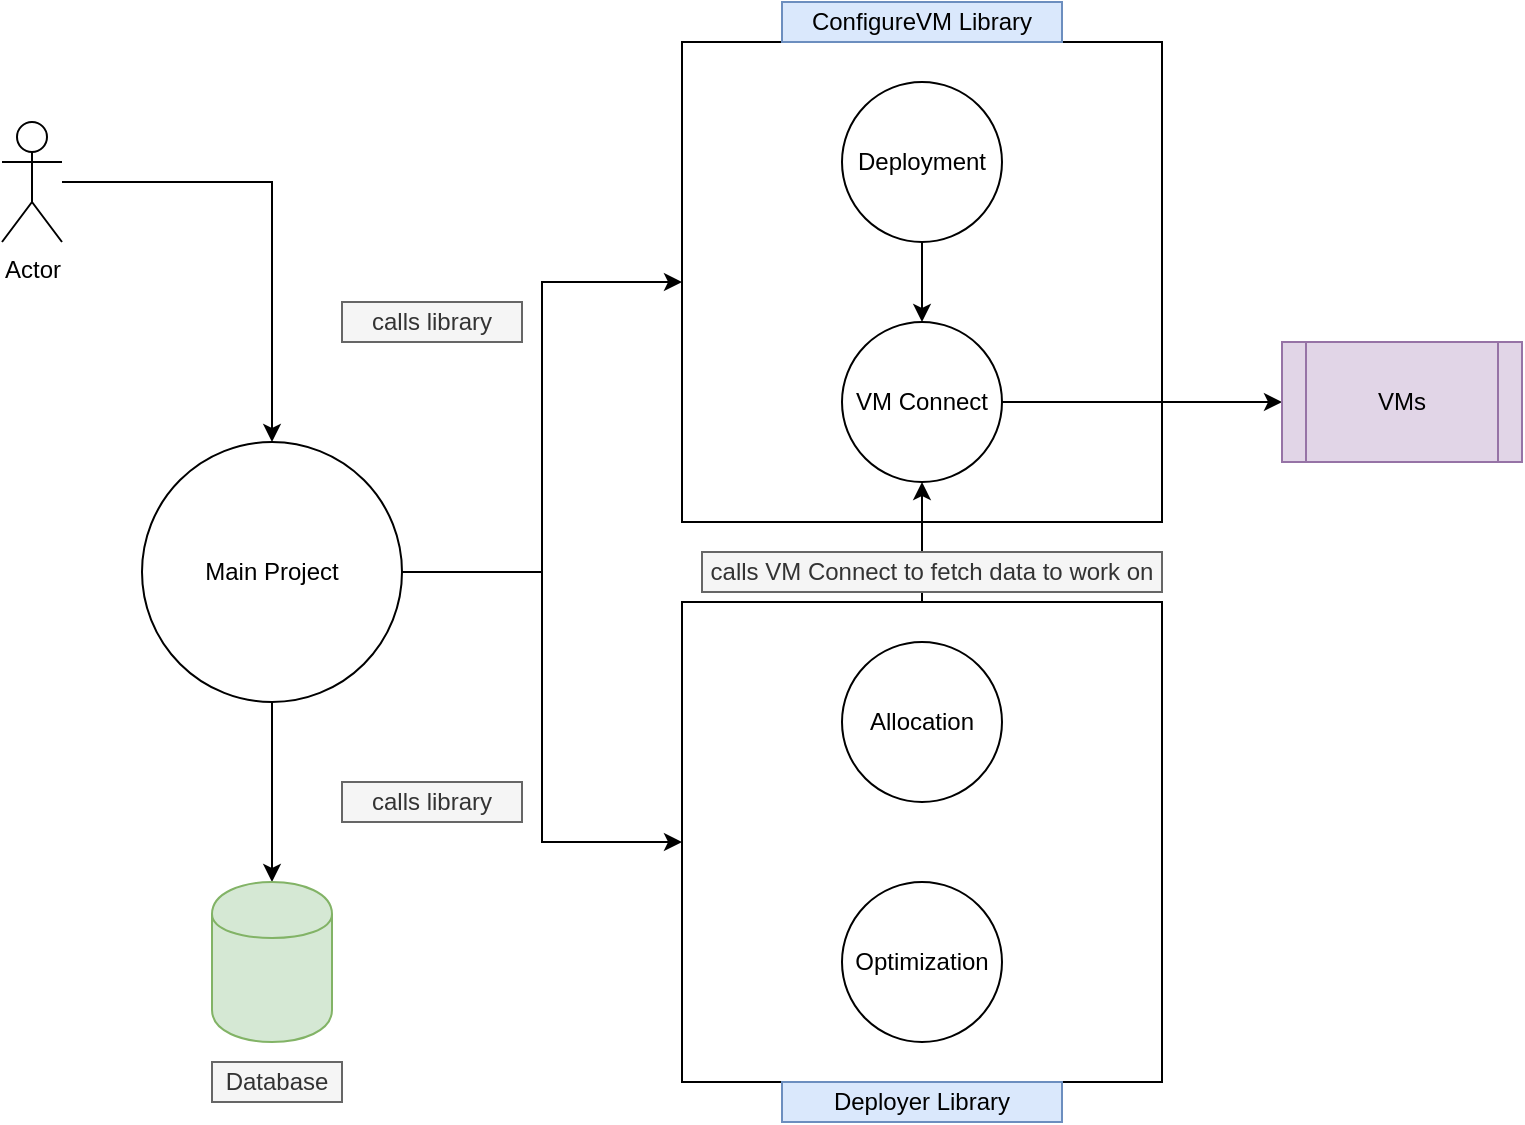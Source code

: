 <mxfile version="12.3.8" type="device" pages="1"><diagram id="xeJJE5exjijXT0NVP57e" name="Page-1"><mxGraphModel dx="1408" dy="706" grid="1" gridSize="10" guides="1" tooltips="1" connect="1" arrows="1" fold="1" page="1" pageScale="1" pageWidth="827" pageHeight="1169" math="0" shadow="0"><root><mxCell id="0"/><mxCell id="1" parent="0"/><mxCell id="7yPyq0md2j2pzHNOWSc_-12" style="edgeStyle=orthogonalEdgeStyle;rounded=0;orthogonalLoop=1;jettySize=auto;html=1;" edge="1" parent="1" source="7yPyq0md2j2pzHNOWSc_-1" target="7yPyq0md2j2pzHNOWSc_-3"><mxGeometry relative="1" as="geometry"/></mxCell><mxCell id="7yPyq0md2j2pzHNOWSc_-13" style="edgeStyle=orthogonalEdgeStyle;rounded=0;orthogonalLoop=1;jettySize=auto;html=1;" edge="1" parent="1" source="7yPyq0md2j2pzHNOWSc_-1" target="7yPyq0md2j2pzHNOWSc_-6"><mxGeometry relative="1" as="geometry"/></mxCell><mxCell id="7yPyq0md2j2pzHNOWSc_-22" style="edgeStyle=orthogonalEdgeStyle;rounded=0;orthogonalLoop=1;jettySize=auto;html=1;fontColor=#FFFFFF;" edge="1" parent="1" source="7yPyq0md2j2pzHNOWSc_-1" target="7yPyq0md2j2pzHNOWSc_-21"><mxGeometry relative="1" as="geometry"/></mxCell><mxCell id="7yPyq0md2j2pzHNOWSc_-1" value="Main Project" style="ellipse;whiteSpace=wrap;html=1;aspect=fixed;" vertex="1" parent="1"><mxGeometry x="130" y="240" width="130" height="130" as="geometry"/></mxCell><mxCell id="7yPyq0md2j2pzHNOWSc_-3" value="" style="whiteSpace=wrap;html=1;aspect=fixed;" vertex="1" parent="1"><mxGeometry x="400" y="40" width="240" height="240" as="geometry"/></mxCell><mxCell id="7yPyq0md2j2pzHNOWSc_-35" style="edgeStyle=orthogonalEdgeStyle;rounded=0;orthogonalLoop=1;jettySize=auto;html=1;exitX=0.5;exitY=1;exitDx=0;exitDy=0;fontColor=#FFFFFF;" edge="1" parent="1" source="7yPyq0md2j2pzHNOWSc_-4" target="7yPyq0md2j2pzHNOWSc_-5"><mxGeometry relative="1" as="geometry"/></mxCell><mxCell id="7yPyq0md2j2pzHNOWSc_-4" value="Deployment" style="ellipse;whiteSpace=wrap;html=1;aspect=fixed;" vertex="1" parent="1"><mxGeometry x="480" y="60" width="80" height="80" as="geometry"/></mxCell><mxCell id="7yPyq0md2j2pzHNOWSc_-25" style="edgeStyle=orthogonalEdgeStyle;rounded=0;orthogonalLoop=1;jettySize=auto;html=1;exitX=1;exitY=0.5;exitDx=0;exitDy=0;fontColor=#FFFFFF;" edge="1" parent="1" source="7yPyq0md2j2pzHNOWSc_-5" target="7yPyq0md2j2pzHNOWSc_-24"><mxGeometry relative="1" as="geometry"/></mxCell><mxCell id="7yPyq0md2j2pzHNOWSc_-5" value="VM Connect" style="ellipse;whiteSpace=wrap;html=1;aspect=fixed;" vertex="1" parent="1"><mxGeometry x="480" y="180" width="80" height="80" as="geometry"/></mxCell><mxCell id="7yPyq0md2j2pzHNOWSc_-10" style="edgeStyle=orthogonalEdgeStyle;rounded=0;orthogonalLoop=1;jettySize=auto;html=1;" edge="1" parent="1" source="7yPyq0md2j2pzHNOWSc_-6" target="7yPyq0md2j2pzHNOWSc_-5"><mxGeometry relative="1" as="geometry"/></mxCell><mxCell id="7yPyq0md2j2pzHNOWSc_-6" value="" style="whiteSpace=wrap;html=1;aspect=fixed;" vertex="1" parent="1"><mxGeometry x="400" y="320" width="240" height="240" as="geometry"/></mxCell><mxCell id="7yPyq0md2j2pzHNOWSc_-7" value="Allocation" style="ellipse;whiteSpace=wrap;html=1;aspect=fixed;" vertex="1" parent="1"><mxGeometry x="480" y="340" width="80" height="80" as="geometry"/></mxCell><mxCell id="7yPyq0md2j2pzHNOWSc_-8" value="Optimization" style="ellipse;whiteSpace=wrap;html=1;aspect=fixed;" vertex="1" parent="1"><mxGeometry x="480" y="460" width="80" height="80" as="geometry"/></mxCell><mxCell id="7yPyq0md2j2pzHNOWSc_-14" value="ConfigureVM Library" style="text;html=1;strokeColor=#6c8ebf;fillColor=#dae8fc;align=center;verticalAlign=middle;whiteSpace=wrap;rounded=0;" vertex="1" parent="1"><mxGeometry x="450" y="20" width="140" height="20" as="geometry"/></mxCell><mxCell id="7yPyq0md2j2pzHNOWSc_-15" value="Deployer Library" style="text;html=1;strokeColor=#6c8ebf;fillColor=#dae8fc;align=center;verticalAlign=middle;whiteSpace=wrap;rounded=0;" vertex="1" parent="1"><mxGeometry x="450" y="560" width="140" height="20" as="geometry"/></mxCell><mxCell id="7yPyq0md2j2pzHNOWSc_-17" value="calls library" style="text;html=1;strokeColor=#666666;fillColor=#f5f5f5;align=center;verticalAlign=middle;whiteSpace=wrap;rounded=0;fontColor=#333333;" vertex="1" parent="1"><mxGeometry x="230" y="170" width="90" height="20" as="geometry"/></mxCell><mxCell id="7yPyq0md2j2pzHNOWSc_-19" value="calls library" style="text;html=1;strokeColor=#666666;fillColor=#f5f5f5;align=center;verticalAlign=middle;whiteSpace=wrap;rounded=0;fontColor=#333333;" vertex="1" parent="1"><mxGeometry x="230" y="410" width="90" height="20" as="geometry"/></mxCell><mxCell id="7yPyq0md2j2pzHNOWSc_-20" value="calls VM Connect to fetch data to work on" style="text;html=1;strokeColor=#666666;fillColor=#f5f5f5;align=center;verticalAlign=middle;whiteSpace=wrap;rounded=0;fontColor=#333333;" vertex="1" parent="1"><mxGeometry x="410" y="295" width="230" height="20" as="geometry"/></mxCell><mxCell id="7yPyq0md2j2pzHNOWSc_-21" value="" style="shape=cylinder;whiteSpace=wrap;html=1;boundedLbl=1;backgroundOutline=1;fillColor=#d5e8d4;strokeColor=#82b366;" vertex="1" parent="1"><mxGeometry x="165" y="460" width="60" height="80" as="geometry"/></mxCell><mxCell id="7yPyq0md2j2pzHNOWSc_-23" value="Database" style="text;html=1;strokeColor=#666666;fillColor=#f5f5f5;align=center;verticalAlign=middle;whiteSpace=wrap;rounded=0;fontColor=#333333;" vertex="1" parent="1"><mxGeometry x="165" y="550" width="65" height="20" as="geometry"/></mxCell><mxCell id="7yPyq0md2j2pzHNOWSc_-24" value="VMs" style="shape=process;whiteSpace=wrap;html=1;backgroundOutline=1;fillColor=#e1d5e7;strokeColor=#9673a6;" vertex="1" parent="1"><mxGeometry x="700" y="190" width="120" height="60" as="geometry"/></mxCell><mxCell id="7yPyq0md2j2pzHNOWSc_-27" style="edgeStyle=orthogonalEdgeStyle;rounded=0;orthogonalLoop=1;jettySize=auto;html=1;fontColor=#FFFFFF;" edge="1" parent="1" source="7yPyq0md2j2pzHNOWSc_-26" target="7yPyq0md2j2pzHNOWSc_-1"><mxGeometry relative="1" as="geometry"/></mxCell><mxCell id="7yPyq0md2j2pzHNOWSc_-26" value="Actor" style="shape=umlActor;verticalLabelPosition=bottom;labelBackgroundColor=#ffffff;verticalAlign=top;html=1;outlineConnect=0;" vertex="1" parent="1"><mxGeometry x="60" y="80" width="30" height="60" as="geometry"/></mxCell></root></mxGraphModel></diagram></mxfile>
